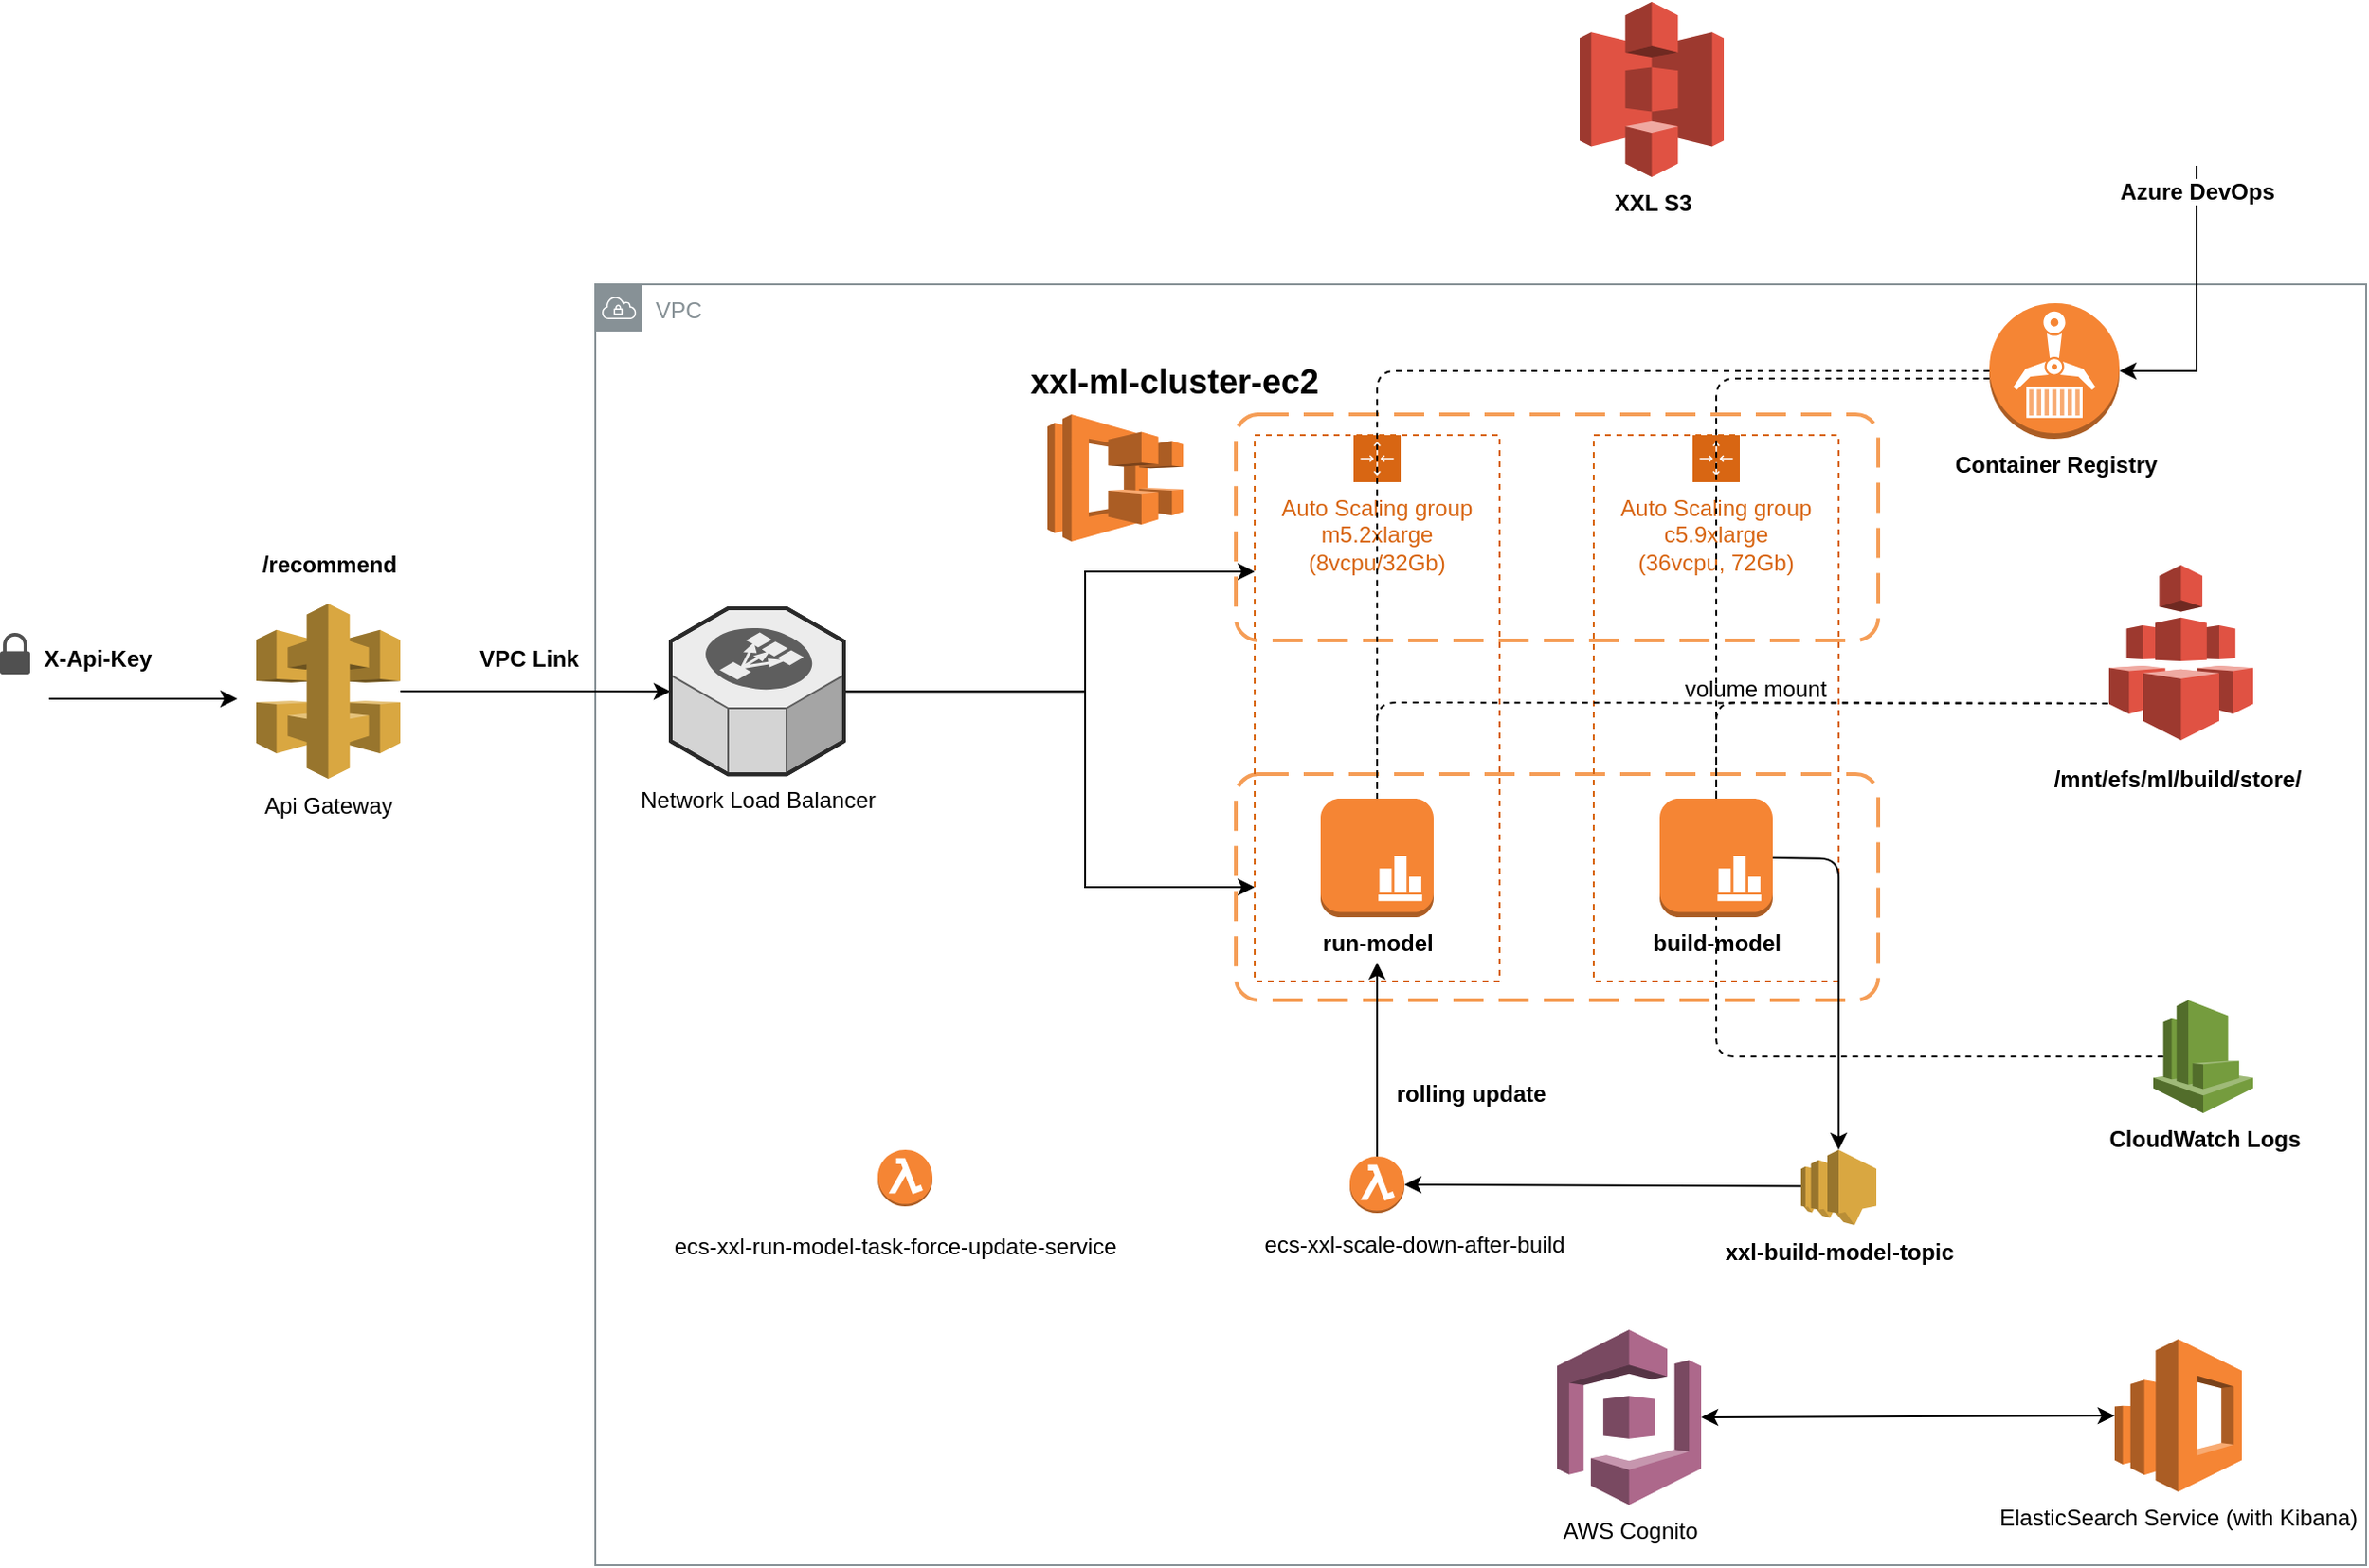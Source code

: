 <mxfile version="10.8.2" type="github"><diagram id="4_zCbDKpiYboHVj11nIS" name="Page-1"><mxGraphModel dx="2563" dy="1554" grid="1" gridSize="10" guides="1" tooltips="1" connect="1" arrows="1" fold="1" page="1" pageScale="1" pageWidth="1169" pageHeight="827" math="0" shadow="0"><root><mxCell id="0"/><mxCell id="1" parent="0"/><mxCell id="uuSiqgKw6fk4iLQgt_6G-3" value="VPC" style="outlineConnect=0;gradientColor=none;html=1;whiteSpace=wrap;fontSize=12;fontStyle=0;shape=mxgraph.aws4.group;grIcon=mxgraph.aws4.group_vpc;strokeColor=#879196;fillColor=none;verticalAlign=top;align=left;spacingLeft=30;fontColor=#879196;dashed=0;" vertex="1" parent="1"><mxGeometry x="260" y="-10" width="940" height="680" as="geometry"/></mxCell><mxCell id="uuSiqgKw6fk4iLQgt_6G-29" style="edgeStyle=orthogonalEdgeStyle;rounded=0;orthogonalLoop=1;jettySize=auto;html=1;" edge="1" parent="1" source="uuSiqgKw6fk4iLQgt_6G-1" target="uuSiqgKw6fk4iLQgt_6G-2"><mxGeometry relative="1" as="geometry"/></mxCell><mxCell id="uuSiqgKw6fk4iLQgt_6G-1" value="Api Gateway" style="outlineConnect=0;dashed=0;verticalLabelPosition=bottom;verticalAlign=top;align=center;html=1;shape=mxgraph.aws3.api_gateway;fillColor=#D9A741;gradientColor=none;" vertex="1" parent="1"><mxGeometry x="80" y="159.5" width="76.5" height="93" as="geometry"/></mxCell><mxCell id="uuSiqgKw6fk4iLQgt_6G-12" style="edgeStyle=orthogonalEdgeStyle;rounded=0;orthogonalLoop=1;jettySize=auto;html=1;entryX=0;entryY=0.25;entryDx=0;entryDy=0;" edge="1" parent="1" source="uuSiqgKw6fk4iLQgt_6G-2" target="uuSiqgKw6fk4iLQgt_6G-9"><mxGeometry relative="1" as="geometry"><Array as="points"><mxPoint x="520" y="206"/><mxPoint x="520" y="143"/></Array></mxGeometry></mxCell><mxCell id="uuSiqgKw6fk4iLQgt_6G-13" style="edgeStyle=orthogonalEdgeStyle;rounded=0;orthogonalLoop=1;jettySize=auto;html=1;" edge="1" parent="1" source="uuSiqgKw6fk4iLQgt_6G-2" target="uuSiqgKw6fk4iLQgt_6G-9"><mxGeometry relative="1" as="geometry"><Array as="points"><mxPoint x="520" y="206"/><mxPoint x="520" y="310"/></Array></mxGeometry></mxCell><mxCell id="uuSiqgKw6fk4iLQgt_6G-2" value="Network Load Balancer" style="verticalLabelPosition=bottom;html=1;verticalAlign=top;strokeWidth=1;align=center;outlineConnect=0;dashed=0;outlineConnect=0;shape=mxgraph.aws3d.elasticLoadBalancing;fillColor=#ECECEC;strokeColor=#5E5E5E;aspect=fixed;" vertex="1" parent="1"><mxGeometry x="300" y="162" width="92" height="88.17" as="geometry"/></mxCell><mxCell id="uuSiqgKw6fk4iLQgt_6G-4" value="" style="rounded=1;arcSize=10;dashed=1;strokeColor=#F59D56;fillColor=none;gradientColor=none;dashPattern=8 4;strokeWidth=2;" vertex="1" parent="1"><mxGeometry x="600" y="59" width="341" height="120" as="geometry"/></mxCell><mxCell id="uuSiqgKw6fk4iLQgt_6G-5" value="" style="rounded=1;arcSize=10;dashed=1;strokeColor=#F59D56;fillColor=none;gradientColor=none;dashPattern=8 4;strokeWidth=2;" vertex="1" parent="1"><mxGeometry x="600" y="250" width="341" height="120" as="geometry"/></mxCell><mxCell id="uuSiqgKw6fk4iLQgt_6G-6" value="" style="outlineConnect=0;dashed=0;verticalLabelPosition=bottom;verticalAlign=top;align=center;html=1;shape=mxgraph.aws3.efs;fillColor=#E05243;gradientColor=none;" vertex="1" parent="1"><mxGeometry x="1063.5" y="139" width="76.5" height="93" as="geometry"/></mxCell><mxCell id="uuSiqgKw6fk4iLQgt_6G-7" value="/mnt/efs/ml/build/store/" style="text;html=1;strokeColor=none;fillColor=none;align=center;verticalAlign=middle;whiteSpace=wrap;rounded=0;fontStyle=1" vertex="1" parent="1"><mxGeometry x="1030" y="232.5" width="140" height="40" as="geometry"/></mxCell><mxCell id="uuSiqgKw6fk4iLQgt_6G-8" value="" style="outlineConnect=0;dashed=0;verticalLabelPosition=bottom;verticalAlign=top;align=center;html=1;shape=mxgraph.aws3.ecs;fillColor=#F58534;gradientColor=none;" vertex="1" parent="1"><mxGeometry x="500" y="59" width="72" height="67.5" as="geometry"/></mxCell><mxCell id="uuSiqgKw6fk4iLQgt_6G-9" value="Auto Scaling group&lt;br&gt;&lt;span&gt;m5.2xlarge (8vcpu/32Gb)&lt;/span&gt;&lt;br&gt;" style="points=[[0,0],[0.25,0],[0.5,0],[0.75,0],[1,0],[1,0.25],[1,0.5],[1,0.75],[1,1],[0.75,1],[0.5,1],[0.25,1],[0,1],[0,0.75],[0,0.5],[0,0.25]];outlineConnect=0;gradientColor=none;html=1;whiteSpace=wrap;fontSize=12;fontStyle=0;shape=mxgraph.aws4.groupCenter;grIcon=mxgraph.aws4.group_auto_scaling_group;grStroke=1;strokeColor=#D86613;fillColor=none;verticalAlign=top;align=center;fontColor=#D86613;dashed=1;spacingTop=25;" vertex="1" parent="1"><mxGeometry x="610" y="70" width="130" height="290" as="geometry"/></mxCell><mxCell id="uuSiqgKw6fk4iLQgt_6G-10" value="Auto Scaling group&lt;br&gt;&lt;span&gt;c5.9xlarge&lt;br&gt;&lt;/span&gt;(36vcpu, 72Gb)&lt;br&gt;" style="points=[[0,0],[0.25,0],[0.5,0],[0.75,0],[1,0],[1,0.25],[1,0.5],[1,0.75],[1,1],[0.75,1],[0.5,1],[0.25,1],[0,1],[0,0.75],[0,0.5],[0,0.25]];outlineConnect=0;gradientColor=none;html=1;whiteSpace=wrap;fontSize=12;fontStyle=0;shape=mxgraph.aws4.groupCenter;grIcon=mxgraph.aws4.group_auto_scaling_group;grStroke=1;strokeColor=#D86613;fillColor=none;verticalAlign=top;align=center;fontColor=#D86613;dashed=1;spacingTop=25;" vertex="1" parent="1"><mxGeometry x="790" y="70" width="130" height="290" as="geometry"/></mxCell><mxCell id="uuSiqgKw6fk4iLQgt_6G-15" value="&lt;b&gt;CloudWatch Logs&lt;/b&gt;" style="outlineConnect=0;dashed=0;verticalLabelPosition=bottom;verticalAlign=top;align=center;html=1;shape=mxgraph.aws3.cloudwatch;fillColor=#759C3E;gradientColor=none;" vertex="1" parent="1"><mxGeometry x="1087" y="370" width="53" height="60" as="geometry"/></mxCell><mxCell id="uuSiqgKw6fk4iLQgt_6G-16" value="&lt;b&gt;run-model&lt;/b&gt;" style="outlineConnect=0;dashed=0;verticalLabelPosition=bottom;verticalAlign=top;align=center;html=1;shape=mxgraph.aws3.instance_with_cloudwatch;fillColor=#F58534;gradientColor=none;" vertex="1" parent="1"><mxGeometry x="645" y="263" width="60" height="63" as="geometry"/></mxCell><mxCell id="uuSiqgKw6fk4iLQgt_6G-18" value="&lt;b&gt;build-model&lt;/b&gt;" style="outlineConnect=0;dashed=0;verticalLabelPosition=bottom;verticalAlign=top;align=center;html=1;shape=mxgraph.aws3.instance_with_cloudwatch;fillColor=#F58534;gradientColor=none;" vertex="1" parent="1"><mxGeometry x="825" y="263" width="60" height="63" as="geometry"/></mxCell><mxCell id="uuSiqgKw6fk4iLQgt_6G-54" style="edgeStyle=orthogonalEdgeStyle;rounded=0;orthogonalLoop=1;jettySize=auto;html=1;" edge="1" parent="1" source="uuSiqgKw6fk4iLQgt_6G-19"><mxGeometry relative="1" as="geometry"><mxPoint x="675" y="350" as="targetPoint"/></mxGeometry></mxCell><mxCell id="uuSiqgKw6fk4iLQgt_6G-19" value="" style="outlineConnect=0;dashed=0;verticalLabelPosition=bottom;verticalAlign=top;align=center;html=1;shape=mxgraph.aws3.lambda_function;fillColor=#F58534;gradientColor=none;" vertex="1" parent="1"><mxGeometry x="660.5" y="453" width="29" height="30" as="geometry"/></mxCell><mxCell id="uuSiqgKw6fk4iLQgt_6G-21" value="" style="outlineConnect=0;dashed=0;verticalLabelPosition=bottom;verticalAlign=top;align=center;html=1;shape=mxgraph.aws3.lambda_function;fillColor=#F58534;gradientColor=none;" vertex="1" parent="1"><mxGeometry x="410" y="449.5" width="29" height="30" as="geometry"/></mxCell><mxCell id="uuSiqgKw6fk4iLQgt_6G-22" value="ecs-xxl-scale-down-after-build" style="text;html=1;strokeColor=none;fillColor=none;align=center;verticalAlign=middle;whiteSpace=wrap;rounded=0;" vertex="1" parent="1"><mxGeometry x="600" y="490" width="190" height="20" as="geometry"/></mxCell><mxCell id="uuSiqgKw6fk4iLQgt_6G-24" value="&lt;h2 style=&quot;text-align: center&quot;&gt;&lt;span&gt;&lt;b&gt;xxl-ml-cluster-ec2&lt;/b&gt;&lt;/span&gt;&lt;/h2&gt;" style="text;html=1;" vertex="1" parent="1"><mxGeometry x="489" y="10" width="190" height="70" as="geometry"/></mxCell><mxCell id="uuSiqgKw6fk4iLQgt_6G-25" value="ecs-xxl-run-model-task-force-update-service" style="text;html=1;" vertex="1" parent="1"><mxGeometry x="300" y="486.5" width="260" height="30" as="geometry"/></mxCell><mxCell id="uuSiqgKw6fk4iLQgt_6G-28" value="ElasticSearch Service (with Kibana)" style="outlineConnect=0;dashed=0;verticalLabelPosition=bottom;verticalAlign=top;align=center;html=1;shape=mxgraph.aws3.elasticsearch_service;fillColor=#F58534;gradientColor=none;" vertex="1" parent="1"><mxGeometry x="1066.5" y="550" width="67.5" height="81" as="geometry"/></mxCell><mxCell id="uuSiqgKw6fk4iLQgt_6G-30" value="&lt;b&gt;/recommend&lt;/b&gt;" style="text;html=1;strokeColor=none;fillColor=none;align=center;verticalAlign=middle;whiteSpace=wrap;rounded=0;" vertex="1" parent="1"><mxGeometry x="68.5" y="119" width="100" height="40" as="geometry"/></mxCell><mxCell id="uuSiqgKw6fk4iLQgt_6G-31" value="" style="endArrow=none;dashed=1;html=1;entryX=0.5;entryY=1;entryDx=0;entryDy=0;entryPerimeter=0;exitX=0.1;exitY=0.5;exitDx=0;exitDy=0;exitPerimeter=0;" edge="1" parent="1" source="uuSiqgKw6fk4iLQgt_6G-15" target="uuSiqgKw6fk4iLQgt_6G-18"><mxGeometry width="50" height="50" relative="1" as="geometry"><mxPoint x="70" y="650" as="sourcePoint"/><mxPoint x="120" y="600" as="targetPoint"/><Array as="points"><mxPoint x="855" y="400"/></Array></mxGeometry></mxCell><mxCell id="uuSiqgKw6fk4iLQgt_6G-32" value="&lt;b&gt;Container Registry&lt;/b&gt;" style="outlineConnect=0;dashed=0;verticalLabelPosition=bottom;verticalAlign=top;align=center;html=1;shape=mxgraph.aws3.ecr;fillColor=#F58534;gradientColor=none;" vertex="1" parent="1"><mxGeometry x="1000" width="69" height="72" as="geometry"/></mxCell><mxCell id="uuSiqgKw6fk4iLQgt_6G-33" value="" style="endArrow=none;dashed=1;html=1;entryX=0;entryY=0.79;entryDx=0;entryDy=0;entryPerimeter=0;exitX=0.5;exitY=0;exitDx=0;exitDy=0;exitPerimeter=0;" edge="1" parent="1" source="uuSiqgKw6fk4iLQgt_6G-18" target="uuSiqgKw6fk4iLQgt_6G-6"><mxGeometry width="50" height="50" relative="1" as="geometry"><mxPoint x="70" y="650" as="sourcePoint"/><mxPoint x="120" y="600" as="targetPoint"/><Array as="points"><mxPoint x="855" y="212"/></Array></mxGeometry></mxCell><mxCell id="uuSiqgKw6fk4iLQgt_6G-34" value="" style="endArrow=none;dashed=1;html=1;entryX=0;entryY=0.79;entryDx=0;entryDy=0;entryPerimeter=0;exitX=0.5;exitY=0;exitDx=0;exitDy=0;exitPerimeter=0;" edge="1" parent="1" source="uuSiqgKw6fk4iLQgt_6G-16" target="uuSiqgKw6fk4iLQgt_6G-6"><mxGeometry width="50" height="50" relative="1" as="geometry"><mxPoint x="70" y="650" as="sourcePoint"/><mxPoint x="120" y="600" as="targetPoint"/><Array as="points"><mxPoint x="675" y="212"/></Array></mxGeometry></mxCell><mxCell id="uuSiqgKw6fk4iLQgt_6G-35" value="volume mount" style="text;html=1;strokeColor=none;fillColor=none;align=center;verticalAlign=middle;whiteSpace=wrap;rounded=0;" vertex="1" parent="1"><mxGeometry x="820.5" y="195" width="110" height="20" as="geometry"/></mxCell><mxCell id="uuSiqgKw6fk4iLQgt_6G-36" value="&lt;b&gt;XXL S3&lt;/b&gt;" style="outlineConnect=0;dashed=0;verticalLabelPosition=bottom;verticalAlign=top;align=center;html=1;shape=mxgraph.aws3.s3;fillColor=#E05243;gradientColor=none;" vertex="1" parent="1"><mxGeometry x="782.5" y="-160" width="76.5" height="93" as="geometry"/></mxCell><mxCell id="uuSiqgKw6fk4iLQgt_6G-39" value="" style="endArrow=classic;html=1;" edge="1" parent="1"><mxGeometry width="50" height="50" relative="1" as="geometry"><mxPoint x="-30" y="210" as="sourcePoint"/><mxPoint x="70" y="210" as="targetPoint"/></mxGeometry></mxCell><mxCell id="uuSiqgKw6fk4iLQgt_6G-40" value="&lt;b&gt;X-Api-Key&lt;/b&gt;" style="text;html=1;strokeColor=none;fillColor=none;align=center;verticalAlign=middle;whiteSpace=wrap;rounded=0;" vertex="1" parent="1"><mxGeometry x="-44" y="179" width="80" height="20" as="geometry"/></mxCell><mxCell id="uuSiqgKw6fk4iLQgt_6G-41" value="" style="pointerEvents=1;shadow=0;dashed=0;html=1;strokeColor=none;fillColor=#505050;labelPosition=center;verticalLabelPosition=bottom;verticalAlign=top;outlineConnect=0;align=center;shape=mxgraph.office.security.lock_protected;" vertex="1" parent="1"><mxGeometry x="-56" y="175" width="16" height="22" as="geometry"/></mxCell><mxCell id="uuSiqgKw6fk4iLQgt_6G-42" value="AWS Cognito" style="outlineConnect=0;dashed=0;verticalLabelPosition=bottom;verticalAlign=top;align=center;html=1;shape=mxgraph.aws3.cognito;fillColor=#AD688B;gradientColor=none;" vertex="1" parent="1"><mxGeometry x="770.5" y="545" width="76.5" height="93" as="geometry"/></mxCell><mxCell id="uuSiqgKw6fk4iLQgt_6G-43" value="" style="endArrow=classic;startArrow=classic;html=1;exitX=1;exitY=0.5;exitDx=0;exitDy=0;exitPerimeter=0;" edge="1" parent="1" source="uuSiqgKw6fk4iLQgt_6G-42" target="uuSiqgKw6fk4iLQgt_6G-28"><mxGeometry width="50" height="50" relative="1" as="geometry"><mxPoint x="-60" y="740" as="sourcePoint"/><mxPoint x="-10" y="690" as="targetPoint"/></mxGeometry></mxCell><mxCell id="uuSiqgKw6fk4iLQgt_6G-46" value="&lt;b&gt;xxl-build-model-topic&lt;/b&gt;" style="outlineConnect=0;dashed=0;verticalLabelPosition=bottom;verticalAlign=top;align=center;html=1;shape=mxgraph.aws3.sns;fillColor=#D9A741;gradientColor=none;" vertex="1" parent="1"><mxGeometry x="900" y="449.5" width="40" height="40" as="geometry"/></mxCell><mxCell id="uuSiqgKw6fk4iLQgt_6G-48" value="" style="endArrow=classic;html=1;entryX=0.5;entryY=0;entryDx=0;entryDy=0;entryPerimeter=0;exitX=1;exitY=0.5;exitDx=0;exitDy=0;exitPerimeter=0;" edge="1" parent="1" source="uuSiqgKw6fk4iLQgt_6G-18" target="uuSiqgKw6fk4iLQgt_6G-46"><mxGeometry width="50" height="50" relative="1" as="geometry"><mxPoint x="842.987" y="326" as="sourcePoint"/><mxPoint x="889" y="450" as="targetPoint"/><Array as="points"><mxPoint x="920" y="295"/></Array></mxGeometry></mxCell><mxCell id="uuSiqgKw6fk4iLQgt_6G-50" value="" style="endArrow=classic;html=1;exitX=0;exitY=0.48;exitDx=0;exitDy=0;exitPerimeter=0;entryX=1;entryY=0.5;entryDx=0;entryDy=0;entryPerimeter=0;" edge="1" parent="1" source="uuSiqgKw6fk4iLQgt_6G-46" target="uuSiqgKw6fk4iLQgt_6G-19"><mxGeometry width="50" height="50" relative="1" as="geometry"><mxPoint x="-60" y="740" as="sourcePoint"/><mxPoint x="-10" y="690" as="targetPoint"/></mxGeometry></mxCell><mxCell id="uuSiqgKw6fk4iLQgt_6G-52" value="rolling update" style="text;html=1;strokeColor=none;fillColor=none;align=center;verticalAlign=middle;whiteSpace=wrap;rounded=0;fontStyle=1" vertex="1" parent="1"><mxGeometry x="670" y="410" width="110" height="20" as="geometry"/></mxCell><mxCell id="uuSiqgKw6fk4iLQgt_6G-55" value="&lt;b&gt;VPC Link&lt;/b&gt;" style="text;html=1;strokeColor=none;fillColor=none;align=center;verticalAlign=middle;whiteSpace=wrap;rounded=0;" vertex="1" parent="1"><mxGeometry x="180" y="179" width="90" height="20" as="geometry"/></mxCell><mxCell id="uuSiqgKw6fk4iLQgt_6G-57" style="edgeStyle=orthogonalEdgeStyle;rounded=0;orthogonalLoop=1;jettySize=auto;html=1;entryX=1;entryY=0.5;entryDx=0;entryDy=0;entryPerimeter=0;" edge="1" parent="1" source="uuSiqgKw6fk4iLQgt_6G-56" target="uuSiqgKw6fk4iLQgt_6G-32"><mxGeometry relative="1" as="geometry"/></mxCell><mxCell id="uuSiqgKw6fk4iLQgt_6G-56" value="&lt;b&gt;Azure DevOps&lt;/b&gt;" style="shape=image;html=1;verticalAlign=top;verticalLabelPosition=bottom;labelBackgroundColor=#ffffff;imageAspect=0;aspect=fixed;image=https://cdn2.iconfinder.com/data/icons/social-icons-circular-color/512/visualstudio-128.png" vertex="1" parent="1"><mxGeometry x="1066.5" y="-160" width="87" height="87" as="geometry"/></mxCell><mxCell id="uuSiqgKw6fk4iLQgt_6G-58" value="" style="endArrow=none;dashed=1;html=1;entryX=0.5;entryY=0;entryDx=0;entryDy=0;entryPerimeter=0;exitX=0;exitY=0.5;exitDx=0;exitDy=0;exitPerimeter=0;" edge="1" parent="1" source="uuSiqgKw6fk4iLQgt_6G-32" target="uuSiqgKw6fk4iLQgt_6G-16"><mxGeometry width="50" height="50" relative="1" as="geometry"><mxPoint x="-60" y="740" as="sourcePoint"/><mxPoint x="-10" y="690" as="targetPoint"/><Array as="points"><mxPoint x="675" y="36"/></Array></mxGeometry></mxCell><mxCell id="uuSiqgKw6fk4iLQgt_6G-59" value="" style="endArrow=none;dashed=1;html=1;entryX=0.5;entryY=0;entryDx=0;entryDy=0;entryPerimeter=0;" edge="1" parent="1" target="uuSiqgKw6fk4iLQgt_6G-18"><mxGeometry width="50" height="50" relative="1" as="geometry"><mxPoint x="1000" y="40" as="sourcePoint"/><mxPoint x="-10" y="690" as="targetPoint"/><Array as="points"><mxPoint x="855" y="40"/></Array></mxGeometry></mxCell></root></mxGraphModel></diagram></mxfile>